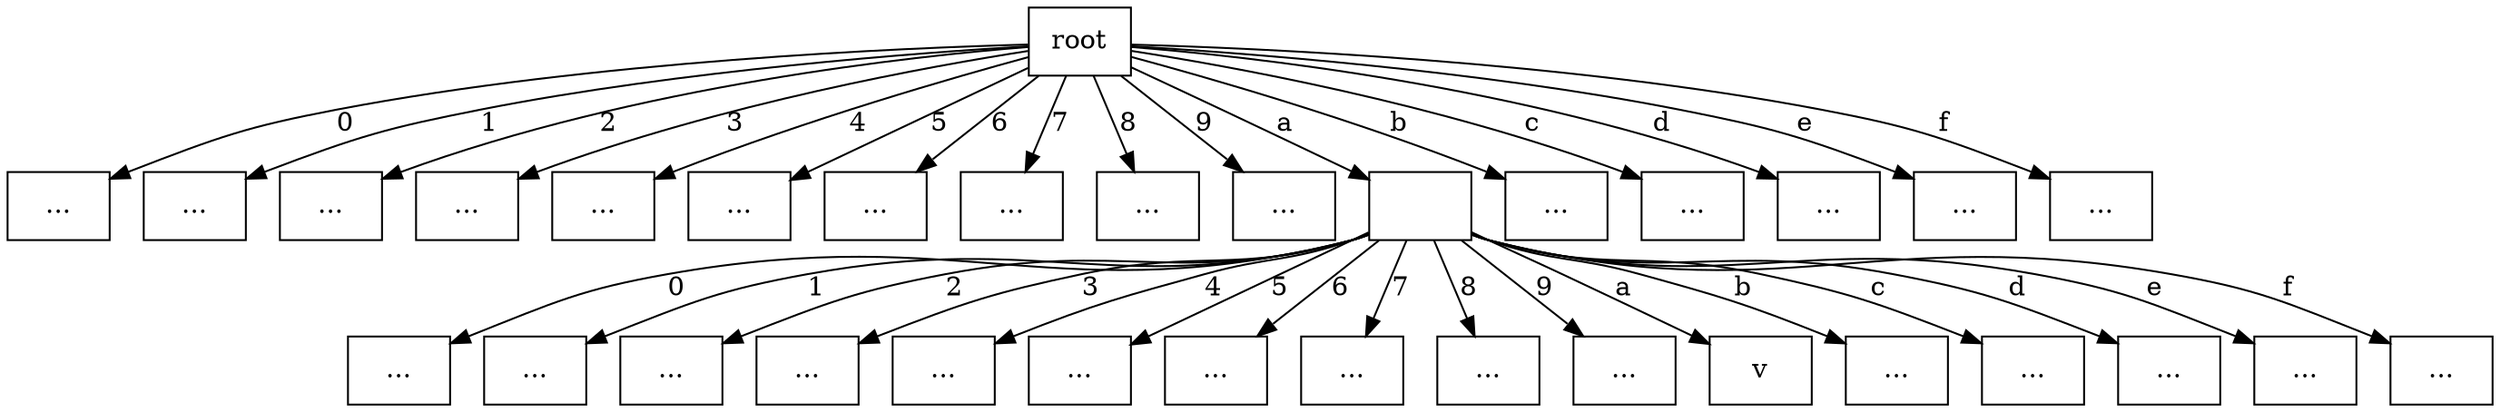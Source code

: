 digraph D {
        node [shape=rect]
        root
        child0 [label="..."]
        child1 [label="..."]
        child2 [label="..."]
        child3 [label="..."]
        child4 [label="..."]
        child5 [label="..."]
        child6 [label="..."]
        child7 [label="..."]
        child8 [label="..."]
        child9 [label="..."]
        childa [label=""]
        childb [label="..."]
        childc [label="..."]
        childd [label="..."]
        childe [label="..."]
        childf [label="..."]
        childa0 [label="..."]
        childa1 [label="..."]
        childa2 [label="..."]
        childa3 [label="..."]
        childa4 [label="..."]
        childa5 [label="..."]
        childa6 [label="..."]
        childa7 [label="..."]
        childa8 [label="..."]
        childa9 [label="..."]
        childaa [label="v"]
        childab [label="..."]
        childac [label="..."]
        childad [label="..."]
        childae [label="..."]
        childaf [label="..."]
        
        root -> child0 [label="0"]
        root -> child1 [label="1"]
        root -> child2 [label="2"]
        root -> child3 [label="3"]
        root -> child4 [label="4"]
        root -> child5 [label="5"]
        root -> child6 [label="6"]
        root -> child7 [label="7"]
        root -> child8 [label="8"]
        root -> child9 [label="9"]
        root -> childa [label="a"]
        root -> childb [label="b"]
        root -> childc [label="c"]
        root -> childd [label="d"]
        root -> childe [label="e"]
        root -> childf [label="f"]
        childa -> childa0 [label="0"]
        childa -> childa1 [label="1"]
        childa -> childa2 [label="2"]
        childa -> childa3 [label="3"]
        childa -> childa4 [label="4"]
        childa -> childa5 [label="5"]
        childa -> childa6 [label="6"]
        childa -> childa7 [label="7"]
        childa -> childa8 [label="8"]
        childa -> childa9 [label="9"]
        childa -> childaa [label="a"]
        childa -> childab [label="b"]
        childa -> childac [label="c"]
        childa -> childad [label="d"]
        childa -> childae [label="e"]
        childa -> childaf [label="f"]
}
